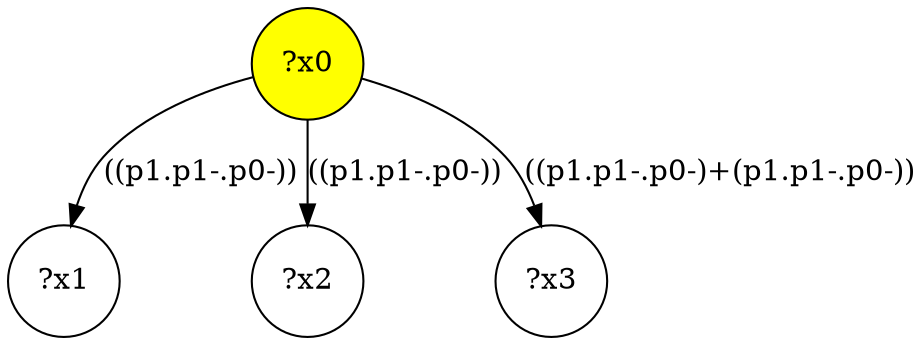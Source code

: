 digraph g {
	x0 [fillcolor="yellow", style="filled," shape=circle, label="?x0"];
	x1 [shape=circle, label="?x1"];
	x0 -> x1 [label="((p1.p1-.p0-))"];
	x2 [shape=circle, label="?x2"];
	x0 -> x2 [label="((p1.p1-.p0-))"];
	x3 [shape=circle, label="?x3"];
	x0 -> x3 [label="((p1.p1-.p0-)+(p1.p1-.p0-))"];
}
